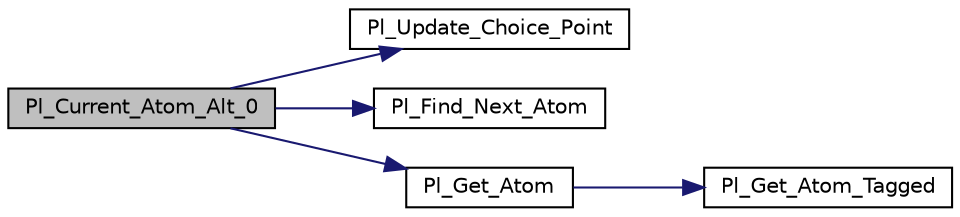 digraph "Pl_Current_Atom_Alt_0"
{
  edge [fontname="Helvetica",fontsize="10",labelfontname="Helvetica",labelfontsize="10"];
  node [fontname="Helvetica",fontsize="10",shape=record];
  rankdir="LR";
  Node1 [label="Pl_Current_Atom_Alt_0",height=0.2,width=0.4,color="black", fillcolor="grey75", style="filled", fontcolor="black"];
  Node1 -> Node2 [color="midnightblue",fontsize="10",style="solid"];
  Node2 [label="Pl_Update_Choice_Point",height=0.2,width=0.4,color="black", fillcolor="white", style="filled",URL="$wam__inst_8c.html#ac713c15b8ed89be9dc3274b0b754abb2"];
  Node1 -> Node3 [color="midnightblue",fontsize="10",style="solid"];
  Node3 [label="Pl_Find_Next_Atom",height=0.2,width=0.4,color="black", fillcolor="white", style="filled",URL="$atom_8c.html#ab96ce4ee871c8158bfab7a7335e1f6d2"];
  Node1 -> Node4 [color="midnightblue",fontsize="10",style="solid"];
  Node4 [label="Pl_Get_Atom",height=0.2,width=0.4,color="black", fillcolor="white", style="filled",URL="$wam__inst_8c.html#a78229c8d23053191e0fee7952757f9c7"];
  Node4 -> Node5 [color="midnightblue",fontsize="10",style="solid"];
  Node5 [label="Pl_Get_Atom_Tagged",height=0.2,width=0.4,color="black", fillcolor="white", style="filled",URL="$wam__inst_8c.html#a89d8aba44029f2a5f548a2ae5f6eb574"];
}
